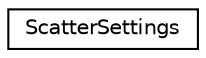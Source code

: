 digraph G
{
  edge [fontname="Helvetica",fontsize="10",labelfontname="Helvetica",labelfontsize="10"];
  node [fontname="Helvetica",fontsize="10",shape=record];
  rankdir=LR;
  Node1 [label="ScatterSettings",height=0.2,width=0.4,color="black", fillcolor="white", style="filled",URL="$d3/d12/structScatterSettings.html"];
}
